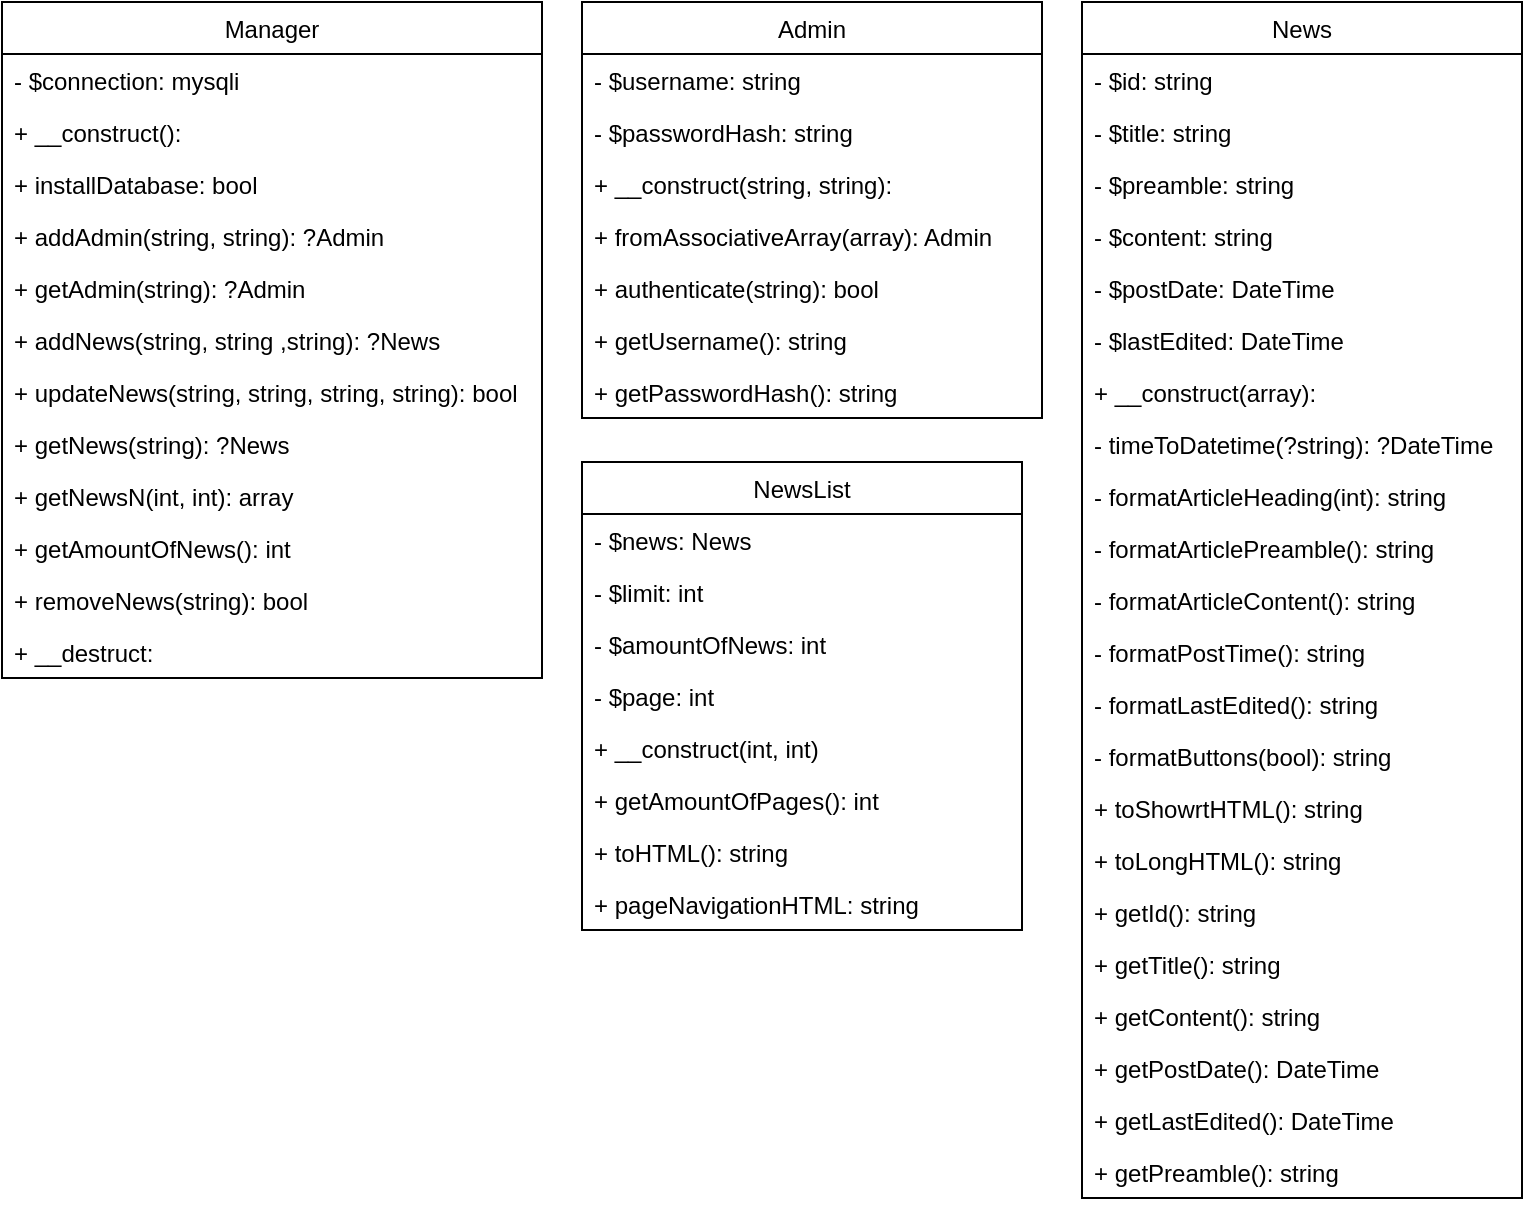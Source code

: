 <mxfile version="14.4.2" type="github">
  <diagram id="YQcV4sclvdIq1VrvEsjX" name="Page-1">
    <mxGraphModel dx="1422" dy="806" grid="1" gridSize="10" guides="1" tooltips="1" connect="1" arrows="1" fold="1" page="1" pageScale="1" pageWidth="827" pageHeight="1169" math="0" shadow="0">
      <root>
        <mxCell id="0" />
        <mxCell id="1" parent="0" />
        <mxCell id="pUATQON3ymGfzFJ1JxWe-1" value="Manager" style="swimlane;fontStyle=0;childLayout=stackLayout;horizontal=1;startSize=26;fillColor=none;horizontalStack=0;resizeParent=1;resizeParentMax=0;resizeLast=0;collapsible=1;marginBottom=0;" parent="1" vertex="1">
          <mxGeometry x="20" y="20" width="270" height="338" as="geometry" />
        </mxCell>
        <mxCell id="pUATQON3ymGfzFJ1JxWe-2" value="- $connection: mysqli" style="text;strokeColor=none;fillColor=none;align=left;verticalAlign=top;spacingLeft=4;spacingRight=4;overflow=hidden;rotatable=0;points=[[0,0.5],[1,0.5]];portConstraint=eastwest;" parent="pUATQON3ymGfzFJ1JxWe-1" vertex="1">
          <mxGeometry y="26" width="270" height="26" as="geometry" />
        </mxCell>
        <mxCell id="pUATQON3ymGfzFJ1JxWe-3" value="+ __construct():" style="text;strokeColor=none;fillColor=none;align=left;verticalAlign=top;spacingLeft=4;spacingRight=4;overflow=hidden;rotatable=0;points=[[0,0.5],[1,0.5]];portConstraint=eastwest;" parent="pUATQON3ymGfzFJ1JxWe-1" vertex="1">
          <mxGeometry y="52" width="270" height="26" as="geometry" />
        </mxCell>
        <mxCell id="Dbulx-4e_BaiuKEEpqwc-1" value="+ installDatabase: bool" style="text;strokeColor=none;fillColor=none;align=left;verticalAlign=top;spacingLeft=4;spacingRight=4;overflow=hidden;rotatable=0;points=[[0,0.5],[1,0.5]];portConstraint=eastwest;" vertex="1" parent="pUATQON3ymGfzFJ1JxWe-1">
          <mxGeometry y="78" width="270" height="26" as="geometry" />
        </mxCell>
        <mxCell id="pUATQON3ymGfzFJ1JxWe-4" value="+ addAdmin(string, string): ?Admin" style="text;strokeColor=none;fillColor=none;align=left;verticalAlign=top;spacingLeft=4;spacingRight=4;overflow=hidden;rotatable=0;points=[[0,0.5],[1,0.5]];portConstraint=eastwest;" parent="pUATQON3ymGfzFJ1JxWe-1" vertex="1">
          <mxGeometry y="104" width="270" height="26" as="geometry" />
        </mxCell>
        <mxCell id="Dbulx-4e_BaiuKEEpqwc-3" value="+ getAdmin(string): ?Admin" style="text;strokeColor=none;fillColor=none;align=left;verticalAlign=top;spacingLeft=4;spacingRight=4;overflow=hidden;rotatable=0;points=[[0,0.5],[1,0.5]];portConstraint=eastwest;" vertex="1" parent="pUATQON3ymGfzFJ1JxWe-1">
          <mxGeometry y="130" width="270" height="26" as="geometry" />
        </mxCell>
        <mxCell id="Dbulx-4e_BaiuKEEpqwc-2" value="+ addNews(string, string ,string): ?News" style="text;strokeColor=none;fillColor=none;align=left;verticalAlign=top;spacingLeft=4;spacingRight=4;overflow=hidden;rotatable=0;points=[[0,0.5],[1,0.5]];portConstraint=eastwest;" vertex="1" parent="pUATQON3ymGfzFJ1JxWe-1">
          <mxGeometry y="156" width="270" height="26" as="geometry" />
        </mxCell>
        <mxCell id="Dbulx-4e_BaiuKEEpqwc-4" value="+ updateNews(string, string, string, string): bool" style="text;strokeColor=none;fillColor=none;align=left;verticalAlign=top;spacingLeft=4;spacingRight=4;overflow=hidden;rotatable=0;points=[[0,0.5],[1,0.5]];portConstraint=eastwest;" vertex="1" parent="pUATQON3ymGfzFJ1JxWe-1">
          <mxGeometry y="182" width="270" height="26" as="geometry" />
        </mxCell>
        <mxCell id="Dbulx-4e_BaiuKEEpqwc-5" value="+ getNews(string): ?News" style="text;strokeColor=none;fillColor=none;align=left;verticalAlign=top;spacingLeft=4;spacingRight=4;overflow=hidden;rotatable=0;points=[[0,0.5],[1,0.5]];portConstraint=eastwest;" vertex="1" parent="pUATQON3ymGfzFJ1JxWe-1">
          <mxGeometry y="208" width="270" height="26" as="geometry" />
        </mxCell>
        <mxCell id="Dbulx-4e_BaiuKEEpqwc-6" value="+ getNewsN(int, int): array" style="text;strokeColor=none;fillColor=none;align=left;verticalAlign=top;spacingLeft=4;spacingRight=4;overflow=hidden;rotatable=0;points=[[0,0.5],[1,0.5]];portConstraint=eastwest;" vertex="1" parent="pUATQON3ymGfzFJ1JxWe-1">
          <mxGeometry y="234" width="270" height="26" as="geometry" />
        </mxCell>
        <mxCell id="Dbulx-4e_BaiuKEEpqwc-7" value="+ getAmountOfNews(): int" style="text;strokeColor=none;fillColor=none;align=left;verticalAlign=top;spacingLeft=4;spacingRight=4;overflow=hidden;rotatable=0;points=[[0,0.5],[1,0.5]];portConstraint=eastwest;" vertex="1" parent="pUATQON3ymGfzFJ1JxWe-1">
          <mxGeometry y="260" width="270" height="26" as="geometry" />
        </mxCell>
        <mxCell id="Dbulx-4e_BaiuKEEpqwc-8" value="+ removeNews(string): bool" style="text;strokeColor=none;fillColor=none;align=left;verticalAlign=top;spacingLeft=4;spacingRight=4;overflow=hidden;rotatable=0;points=[[0,0.5],[1,0.5]];portConstraint=eastwest;" vertex="1" parent="pUATQON3ymGfzFJ1JxWe-1">
          <mxGeometry y="286" width="270" height="26" as="geometry" />
        </mxCell>
        <mxCell id="Dbulx-4e_BaiuKEEpqwc-9" value="+ __destruct:" style="text;strokeColor=none;fillColor=none;align=left;verticalAlign=top;spacingLeft=4;spacingRight=4;overflow=hidden;rotatable=0;points=[[0,0.5],[1,0.5]];portConstraint=eastwest;" vertex="1" parent="pUATQON3ymGfzFJ1JxWe-1">
          <mxGeometry y="312" width="270" height="26" as="geometry" />
        </mxCell>
        <mxCell id="pUATQON3ymGfzFJ1JxWe-5" value="Admin" style="swimlane;fontStyle=0;childLayout=stackLayout;horizontal=1;startSize=26;fillColor=none;horizontalStack=0;resizeParent=1;resizeParentMax=0;resizeLast=0;collapsible=1;marginBottom=0;" parent="1" vertex="1">
          <mxGeometry x="310" y="20" width="230" height="208" as="geometry" />
        </mxCell>
        <mxCell id="pUATQON3ymGfzFJ1JxWe-6" value="- $username: string" style="text;strokeColor=none;fillColor=none;align=left;verticalAlign=top;spacingLeft=4;spacingRight=4;overflow=hidden;rotatable=0;points=[[0,0.5],[1,0.5]];portConstraint=eastwest;" parent="pUATQON3ymGfzFJ1JxWe-5" vertex="1">
          <mxGeometry y="26" width="230" height="26" as="geometry" />
        </mxCell>
        <mxCell id="pUATQON3ymGfzFJ1JxWe-7" value="- $passwordHash: string" style="text;strokeColor=none;fillColor=none;align=left;verticalAlign=top;spacingLeft=4;spacingRight=4;overflow=hidden;rotatable=0;points=[[0,0.5],[1,0.5]];portConstraint=eastwest;" parent="pUATQON3ymGfzFJ1JxWe-5" vertex="1">
          <mxGeometry y="52" width="230" height="26" as="geometry" />
        </mxCell>
        <mxCell id="pUATQON3ymGfzFJ1JxWe-8" value="+ __construct(string, string):" style="text;strokeColor=none;fillColor=none;align=left;verticalAlign=top;spacingLeft=4;spacingRight=4;overflow=hidden;rotatable=0;points=[[0,0.5],[1,0.5]];portConstraint=eastwest;" parent="pUATQON3ymGfzFJ1JxWe-5" vertex="1">
          <mxGeometry y="78" width="230" height="26" as="geometry" />
        </mxCell>
        <mxCell id="Dbulx-4e_BaiuKEEpqwc-10" value="+ fromAssociativeArray(array): Admin" style="text;strokeColor=none;fillColor=none;align=left;verticalAlign=top;spacingLeft=4;spacingRight=4;overflow=hidden;rotatable=0;points=[[0,0.5],[1,0.5]];portConstraint=eastwest;" vertex="1" parent="pUATQON3ymGfzFJ1JxWe-5">
          <mxGeometry y="104" width="230" height="26" as="geometry" />
        </mxCell>
        <mxCell id="Dbulx-4e_BaiuKEEpqwc-12" value="+ authenticate(string): bool" style="text;strokeColor=none;fillColor=none;align=left;verticalAlign=top;spacingLeft=4;spacingRight=4;overflow=hidden;rotatable=0;points=[[0,0.5],[1,0.5]];portConstraint=eastwest;" vertex="1" parent="pUATQON3ymGfzFJ1JxWe-5">
          <mxGeometry y="130" width="230" height="26" as="geometry" />
        </mxCell>
        <mxCell id="Dbulx-4e_BaiuKEEpqwc-11" value="+ getUsername(): string" style="text;strokeColor=none;fillColor=none;align=left;verticalAlign=top;spacingLeft=4;spacingRight=4;overflow=hidden;rotatable=0;points=[[0,0.5],[1,0.5]];portConstraint=eastwest;" vertex="1" parent="pUATQON3ymGfzFJ1JxWe-5">
          <mxGeometry y="156" width="230" height="26" as="geometry" />
        </mxCell>
        <mxCell id="Dbulx-4e_BaiuKEEpqwc-13" value="+ getPasswordHash(): string" style="text;strokeColor=none;fillColor=none;align=left;verticalAlign=top;spacingLeft=4;spacingRight=4;overflow=hidden;rotatable=0;points=[[0,0.5],[1,0.5]];portConstraint=eastwest;" vertex="1" parent="pUATQON3ymGfzFJ1JxWe-5">
          <mxGeometry y="182" width="230" height="26" as="geometry" />
        </mxCell>
        <mxCell id="pUATQON3ymGfzFJ1JxWe-9" value="NewsList" style="swimlane;fontStyle=0;childLayout=stackLayout;horizontal=1;startSize=26;fillColor=none;horizontalStack=0;resizeParent=1;resizeParentMax=0;resizeLast=0;collapsible=1;marginBottom=0;" parent="1" vertex="1">
          <mxGeometry x="310" y="250" width="220" height="234" as="geometry" />
        </mxCell>
        <mxCell id="pUATQON3ymGfzFJ1JxWe-10" value="- $news: News" style="text;strokeColor=none;fillColor=none;align=left;verticalAlign=top;spacingLeft=4;spacingRight=4;overflow=hidden;rotatable=0;points=[[0,0.5],[1,0.5]];portConstraint=eastwest;" parent="pUATQON3ymGfzFJ1JxWe-9" vertex="1">
          <mxGeometry y="26" width="220" height="26" as="geometry" />
        </mxCell>
        <mxCell id="pUATQON3ymGfzFJ1JxWe-11" value="- $limit: int" style="text;strokeColor=none;fillColor=none;align=left;verticalAlign=top;spacingLeft=4;spacingRight=4;overflow=hidden;rotatable=0;points=[[0,0.5],[1,0.5]];portConstraint=eastwest;" parent="pUATQON3ymGfzFJ1JxWe-9" vertex="1">
          <mxGeometry y="52" width="220" height="26" as="geometry" />
        </mxCell>
        <mxCell id="Dbulx-4e_BaiuKEEpqwc-15" value="- $amountOfNews: int" style="text;strokeColor=none;fillColor=none;align=left;verticalAlign=top;spacingLeft=4;spacingRight=4;overflow=hidden;rotatable=0;points=[[0,0.5],[1,0.5]];portConstraint=eastwest;" vertex="1" parent="pUATQON3ymGfzFJ1JxWe-9">
          <mxGeometry y="78" width="220" height="26" as="geometry" />
        </mxCell>
        <mxCell id="pUATQON3ymGfzFJ1JxWe-12" value="- $page: int" style="text;strokeColor=none;fillColor=none;align=left;verticalAlign=top;spacingLeft=4;spacingRight=4;overflow=hidden;rotatable=0;points=[[0,0.5],[1,0.5]];portConstraint=eastwest;" parent="pUATQON3ymGfzFJ1JxWe-9" vertex="1">
          <mxGeometry y="104" width="220" height="26" as="geometry" />
        </mxCell>
        <mxCell id="Dbulx-4e_BaiuKEEpqwc-17" value="+ __construct(int, int)" style="text;strokeColor=none;fillColor=none;align=left;verticalAlign=top;spacingLeft=4;spacingRight=4;overflow=hidden;rotatable=0;points=[[0,0.5],[1,0.5]];portConstraint=eastwest;" vertex="1" parent="pUATQON3ymGfzFJ1JxWe-9">
          <mxGeometry y="130" width="220" height="26" as="geometry" />
        </mxCell>
        <mxCell id="Dbulx-4e_BaiuKEEpqwc-16" value="+ getAmountOfPages(): int" style="text;strokeColor=none;fillColor=none;align=left;verticalAlign=top;spacingLeft=4;spacingRight=4;overflow=hidden;rotatable=0;points=[[0,0.5],[1,0.5]];portConstraint=eastwest;" vertex="1" parent="pUATQON3ymGfzFJ1JxWe-9">
          <mxGeometry y="156" width="220" height="26" as="geometry" />
        </mxCell>
        <mxCell id="Dbulx-4e_BaiuKEEpqwc-19" value="+ toHTML(): string" style="text;strokeColor=none;fillColor=none;align=left;verticalAlign=top;spacingLeft=4;spacingRight=4;overflow=hidden;rotatable=0;points=[[0,0.5],[1,0.5]];portConstraint=eastwest;" vertex="1" parent="pUATQON3ymGfzFJ1JxWe-9">
          <mxGeometry y="182" width="220" height="26" as="geometry" />
        </mxCell>
        <mxCell id="Dbulx-4e_BaiuKEEpqwc-18" value="+ pageNavigationHTML: string" style="text;strokeColor=none;fillColor=none;align=left;verticalAlign=top;spacingLeft=4;spacingRight=4;overflow=hidden;rotatable=0;points=[[0,0.5],[1,0.5]];portConstraint=eastwest;" vertex="1" parent="pUATQON3ymGfzFJ1JxWe-9">
          <mxGeometry y="208" width="220" height="26" as="geometry" />
        </mxCell>
        <mxCell id="pUATQON3ymGfzFJ1JxWe-13" value="News" style="swimlane;fontStyle=0;childLayout=stackLayout;horizontal=1;startSize=26;fillColor=none;horizontalStack=0;resizeParent=1;resizeParentMax=0;resizeLast=0;collapsible=1;marginBottom=0;" parent="1" vertex="1">
          <mxGeometry x="560" y="20" width="220" height="598" as="geometry" />
        </mxCell>
        <mxCell id="pUATQON3ymGfzFJ1JxWe-14" value="- $id: string" style="text;strokeColor=none;fillColor=none;align=left;verticalAlign=top;spacingLeft=4;spacingRight=4;overflow=hidden;rotatable=0;points=[[0,0.5],[1,0.5]];portConstraint=eastwest;" parent="pUATQON3ymGfzFJ1JxWe-13" vertex="1">
          <mxGeometry y="26" width="220" height="26" as="geometry" />
        </mxCell>
        <mxCell id="pUATQON3ymGfzFJ1JxWe-15" value="- $title: string" style="text;strokeColor=none;fillColor=none;align=left;verticalAlign=top;spacingLeft=4;spacingRight=4;overflow=hidden;rotatable=0;points=[[0,0.5],[1,0.5]];portConstraint=eastwest;" parent="pUATQON3ymGfzFJ1JxWe-13" vertex="1">
          <mxGeometry y="52" width="220" height="26" as="geometry" />
        </mxCell>
        <mxCell id="pUATQON3ymGfzFJ1JxWe-16" value="- $preamble: string" style="text;strokeColor=none;fillColor=none;align=left;verticalAlign=top;spacingLeft=4;spacingRight=4;overflow=hidden;rotatable=0;points=[[0,0.5],[1,0.5]];portConstraint=eastwest;" parent="pUATQON3ymGfzFJ1JxWe-13" vertex="1">
          <mxGeometry y="78" width="220" height="26" as="geometry" />
        </mxCell>
        <mxCell id="Dbulx-4e_BaiuKEEpqwc-20" value="- $content: string" style="text;strokeColor=none;fillColor=none;align=left;verticalAlign=top;spacingLeft=4;spacingRight=4;overflow=hidden;rotatable=0;points=[[0,0.5],[1,0.5]];portConstraint=eastwest;" vertex="1" parent="pUATQON3ymGfzFJ1JxWe-13">
          <mxGeometry y="104" width="220" height="26" as="geometry" />
        </mxCell>
        <mxCell id="Dbulx-4e_BaiuKEEpqwc-21" value="- $postDate: DateTime" style="text;strokeColor=none;fillColor=none;align=left;verticalAlign=top;spacingLeft=4;spacingRight=4;overflow=hidden;rotatable=0;points=[[0,0.5],[1,0.5]];portConstraint=eastwest;" vertex="1" parent="pUATQON3ymGfzFJ1JxWe-13">
          <mxGeometry y="130" width="220" height="26" as="geometry" />
        </mxCell>
        <mxCell id="Dbulx-4e_BaiuKEEpqwc-23" value="- $lastEdited: DateTime" style="text;strokeColor=none;fillColor=none;align=left;verticalAlign=top;spacingLeft=4;spacingRight=4;overflow=hidden;rotatable=0;points=[[0,0.5],[1,0.5]];portConstraint=eastwest;" vertex="1" parent="pUATQON3ymGfzFJ1JxWe-13">
          <mxGeometry y="156" width="220" height="26" as="geometry" />
        </mxCell>
        <mxCell id="Dbulx-4e_BaiuKEEpqwc-24" value="+ __construct(array):" style="text;strokeColor=none;fillColor=none;align=left;verticalAlign=top;spacingLeft=4;spacingRight=4;overflow=hidden;rotatable=0;points=[[0,0.5],[1,0.5]];portConstraint=eastwest;" vertex="1" parent="pUATQON3ymGfzFJ1JxWe-13">
          <mxGeometry y="182" width="220" height="26" as="geometry" />
        </mxCell>
        <mxCell id="Dbulx-4e_BaiuKEEpqwc-25" value="- timeToDatetime(?string): ?DateTime" style="text;strokeColor=none;fillColor=none;align=left;verticalAlign=top;spacingLeft=4;spacingRight=4;overflow=hidden;rotatable=0;points=[[0,0.5],[1,0.5]];portConstraint=eastwest;" vertex="1" parent="pUATQON3ymGfzFJ1JxWe-13">
          <mxGeometry y="208" width="220" height="26" as="geometry" />
        </mxCell>
        <mxCell id="Dbulx-4e_BaiuKEEpqwc-27" value="- formatArticleHeading(int): string" style="text;strokeColor=none;fillColor=none;align=left;verticalAlign=top;spacingLeft=4;spacingRight=4;overflow=hidden;rotatable=0;points=[[0,0.5],[1,0.5]];portConstraint=eastwest;" vertex="1" parent="pUATQON3ymGfzFJ1JxWe-13">
          <mxGeometry y="234" width="220" height="26" as="geometry" />
        </mxCell>
        <mxCell id="Dbulx-4e_BaiuKEEpqwc-28" value="- formatArticlePreamble(): string" style="text;strokeColor=none;fillColor=none;align=left;verticalAlign=top;spacingLeft=4;spacingRight=4;overflow=hidden;rotatable=0;points=[[0,0.5],[1,0.5]];portConstraint=eastwest;" vertex="1" parent="pUATQON3ymGfzFJ1JxWe-13">
          <mxGeometry y="260" width="220" height="26" as="geometry" />
        </mxCell>
        <mxCell id="Dbulx-4e_BaiuKEEpqwc-26" value="- formatArticleContent(): string" style="text;strokeColor=none;fillColor=none;align=left;verticalAlign=top;spacingLeft=4;spacingRight=4;overflow=hidden;rotatable=0;points=[[0,0.5],[1,0.5]];portConstraint=eastwest;" vertex="1" parent="pUATQON3ymGfzFJ1JxWe-13">
          <mxGeometry y="286" width="220" height="26" as="geometry" />
        </mxCell>
        <mxCell id="Dbulx-4e_BaiuKEEpqwc-29" value="- formatPostTime(): string" style="text;strokeColor=none;fillColor=none;align=left;verticalAlign=top;spacingLeft=4;spacingRight=4;overflow=hidden;rotatable=0;points=[[0,0.5],[1,0.5]];portConstraint=eastwest;" vertex="1" parent="pUATQON3ymGfzFJ1JxWe-13">
          <mxGeometry y="312" width="220" height="26" as="geometry" />
        </mxCell>
        <mxCell id="Dbulx-4e_BaiuKEEpqwc-22" value="- formatLastEdited(): string" style="text;strokeColor=none;fillColor=none;align=left;verticalAlign=top;spacingLeft=4;spacingRight=4;overflow=hidden;rotatable=0;points=[[0,0.5],[1,0.5]];portConstraint=eastwest;" vertex="1" parent="pUATQON3ymGfzFJ1JxWe-13">
          <mxGeometry y="338" width="220" height="26" as="geometry" />
        </mxCell>
        <mxCell id="Dbulx-4e_BaiuKEEpqwc-31" value="- formatButtons(bool): string" style="text;strokeColor=none;fillColor=none;align=left;verticalAlign=top;spacingLeft=4;spacingRight=4;overflow=hidden;rotatable=0;points=[[0,0.5],[1,0.5]];portConstraint=eastwest;" vertex="1" parent="pUATQON3ymGfzFJ1JxWe-13">
          <mxGeometry y="364" width="220" height="26" as="geometry" />
        </mxCell>
        <mxCell id="Dbulx-4e_BaiuKEEpqwc-33" value="+ toShowrtHTML(): string" style="text;strokeColor=none;fillColor=none;align=left;verticalAlign=top;spacingLeft=4;spacingRight=4;overflow=hidden;rotatable=0;points=[[0,0.5],[1,0.5]];portConstraint=eastwest;" vertex="1" parent="pUATQON3ymGfzFJ1JxWe-13">
          <mxGeometry y="390" width="220" height="26" as="geometry" />
        </mxCell>
        <mxCell id="Dbulx-4e_BaiuKEEpqwc-34" value="+ toLongHTML(): string" style="text;strokeColor=none;fillColor=none;align=left;verticalAlign=top;spacingLeft=4;spacingRight=4;overflow=hidden;rotatable=0;points=[[0,0.5],[1,0.5]];portConstraint=eastwest;" vertex="1" parent="pUATQON3ymGfzFJ1JxWe-13">
          <mxGeometry y="416" width="220" height="26" as="geometry" />
        </mxCell>
        <mxCell id="Dbulx-4e_BaiuKEEpqwc-32" value="+ getId(): string" style="text;strokeColor=none;fillColor=none;align=left;verticalAlign=top;spacingLeft=4;spacingRight=4;overflow=hidden;rotatable=0;points=[[0,0.5],[1,0.5]];portConstraint=eastwest;" vertex="1" parent="pUATQON3ymGfzFJ1JxWe-13">
          <mxGeometry y="442" width="220" height="26" as="geometry" />
        </mxCell>
        <mxCell id="Dbulx-4e_BaiuKEEpqwc-36" value="+ getTitle(): string" style="text;strokeColor=none;fillColor=none;align=left;verticalAlign=top;spacingLeft=4;spacingRight=4;overflow=hidden;rotatable=0;points=[[0,0.5],[1,0.5]];portConstraint=eastwest;" vertex="1" parent="pUATQON3ymGfzFJ1JxWe-13">
          <mxGeometry y="468" width="220" height="26" as="geometry" />
        </mxCell>
        <mxCell id="Dbulx-4e_BaiuKEEpqwc-35" value="+ getContent(): string" style="text;strokeColor=none;fillColor=none;align=left;verticalAlign=top;spacingLeft=4;spacingRight=4;overflow=hidden;rotatable=0;points=[[0,0.5],[1,0.5]];portConstraint=eastwest;" vertex="1" parent="pUATQON3ymGfzFJ1JxWe-13">
          <mxGeometry y="494" width="220" height="26" as="geometry" />
        </mxCell>
        <mxCell id="Dbulx-4e_BaiuKEEpqwc-30" value="+ getPostDate(): DateTime" style="text;strokeColor=none;fillColor=none;align=left;verticalAlign=top;spacingLeft=4;spacingRight=4;overflow=hidden;rotatable=0;points=[[0,0.5],[1,0.5]];portConstraint=eastwest;" vertex="1" parent="pUATQON3ymGfzFJ1JxWe-13">
          <mxGeometry y="520" width="220" height="26" as="geometry" />
        </mxCell>
        <mxCell id="Dbulx-4e_BaiuKEEpqwc-38" value="+ getLastEdited(): DateTime" style="text;strokeColor=none;fillColor=none;align=left;verticalAlign=top;spacingLeft=4;spacingRight=4;overflow=hidden;rotatable=0;points=[[0,0.5],[1,0.5]];portConstraint=eastwest;" vertex="1" parent="pUATQON3ymGfzFJ1JxWe-13">
          <mxGeometry y="546" width="220" height="26" as="geometry" />
        </mxCell>
        <mxCell id="Dbulx-4e_BaiuKEEpqwc-37" value="+ getPreamble(): string" style="text;strokeColor=none;fillColor=none;align=left;verticalAlign=top;spacingLeft=4;spacingRight=4;overflow=hidden;rotatable=0;points=[[0,0.5],[1,0.5]];portConstraint=eastwest;" vertex="1" parent="pUATQON3ymGfzFJ1JxWe-13">
          <mxGeometry y="572" width="220" height="26" as="geometry" />
        </mxCell>
      </root>
    </mxGraphModel>
  </diagram>
</mxfile>
